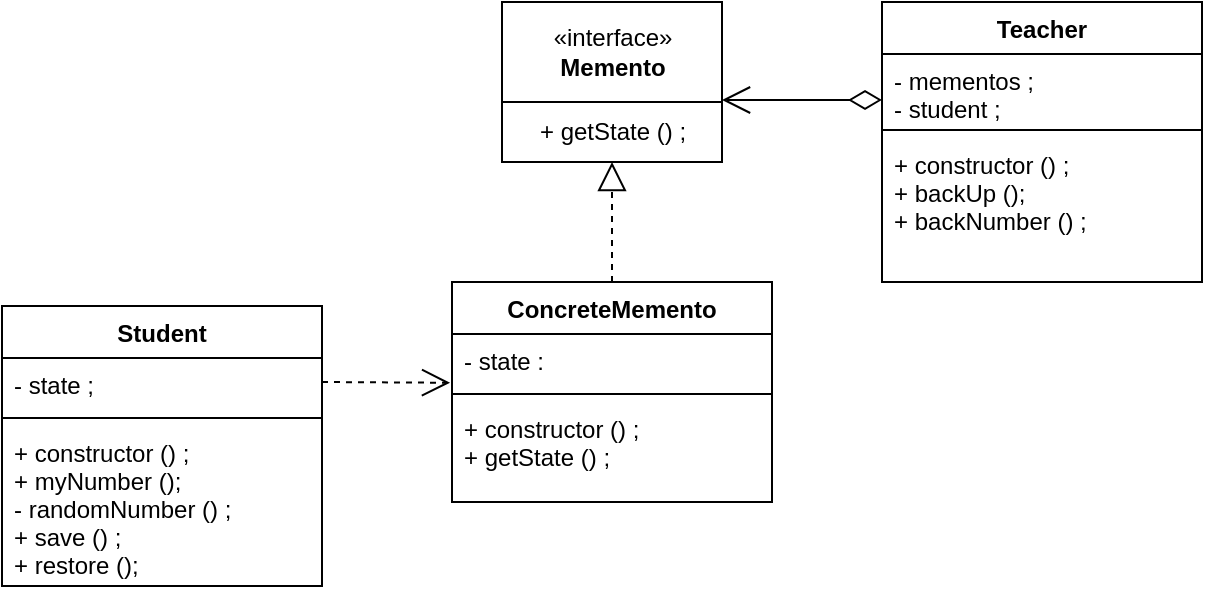<mxfile>
    <diagram id="oswJ5n2X6-mytMj0Nvci" name="Page-1">
        <mxGraphModel dx="864" dy="676" grid="0" gridSize="10" guides="1" tooltips="1" connect="1" arrows="1" fold="1" page="1" pageScale="1" pageWidth="827" pageHeight="1169" math="0" shadow="0">
            <root>
                <mxCell id="0"/>
                <mxCell id="1" parent="0"/>
                <mxCell id="2" value="«interface»&lt;br&gt;&lt;b&gt;Memento&lt;/b&gt;" style="html=1;" vertex="1" parent="1">
                    <mxGeometry x="327" y="121" width="110" height="50" as="geometry"/>
                </mxCell>
                <mxCell id="3" value="+ getState () ;" style="html=1;" vertex="1" parent="1">
                    <mxGeometry x="327" y="171" width="110" height="30" as="geometry"/>
                </mxCell>
                <mxCell id="4" value="ConcreteMemento" style="swimlane;fontStyle=1;align=center;verticalAlign=top;childLayout=stackLayout;horizontal=1;startSize=26;horizontalStack=0;resizeParent=1;resizeParentMax=0;resizeLast=0;collapsible=1;marginBottom=0;" vertex="1" parent="1">
                    <mxGeometry x="302" y="261" width="160" height="110" as="geometry"/>
                </mxCell>
                <mxCell id="5" value="- state :" style="text;strokeColor=none;fillColor=none;align=left;verticalAlign=top;spacingLeft=4;spacingRight=4;overflow=hidden;rotatable=0;points=[[0,0.5],[1,0.5]];portConstraint=eastwest;" vertex="1" parent="4">
                    <mxGeometry y="26" width="160" height="26" as="geometry"/>
                </mxCell>
                <mxCell id="6" value="" style="line;strokeWidth=1;fillColor=none;align=left;verticalAlign=middle;spacingTop=-1;spacingLeft=3;spacingRight=3;rotatable=0;labelPosition=right;points=[];portConstraint=eastwest;" vertex="1" parent="4">
                    <mxGeometry y="52" width="160" height="8" as="geometry"/>
                </mxCell>
                <mxCell id="7" value="+ constructor () ;&#10;+ getState () ;" style="text;strokeColor=none;fillColor=none;align=left;verticalAlign=top;spacingLeft=4;spacingRight=4;overflow=hidden;rotatable=0;points=[[0,0.5],[1,0.5]];portConstraint=eastwest;" vertex="1" parent="4">
                    <mxGeometry y="60" width="160" height="50" as="geometry"/>
                </mxCell>
                <mxCell id="8" value="" style="endArrow=block;dashed=1;endFill=0;endSize=12;html=1;entryX=0.5;entryY=1;entryDx=0;entryDy=0;exitX=0.5;exitY=0;exitDx=0;exitDy=0;" edge="1" parent="1" source="4" target="3">
                    <mxGeometry width="160" relative="1" as="geometry">
                        <mxPoint x="257" y="231" as="sourcePoint"/>
                        <mxPoint x="417" y="231" as="targetPoint"/>
                    </mxGeometry>
                </mxCell>
                <mxCell id="9" value="Teacher" style="swimlane;fontStyle=1;align=center;verticalAlign=top;childLayout=stackLayout;horizontal=1;startSize=26;horizontalStack=0;resizeParent=1;resizeParentMax=0;resizeLast=0;collapsible=1;marginBottom=0;" vertex="1" parent="1">
                    <mxGeometry x="517" y="121" width="160" height="140" as="geometry"/>
                </mxCell>
                <mxCell id="10" value="- mementos ;&#10;- student ;" style="text;strokeColor=none;fillColor=none;align=left;verticalAlign=top;spacingLeft=4;spacingRight=4;overflow=hidden;rotatable=0;points=[[0,0.5],[1,0.5]];portConstraint=eastwest;" vertex="1" parent="9">
                    <mxGeometry y="26" width="160" height="34" as="geometry"/>
                </mxCell>
                <mxCell id="11" value="" style="line;strokeWidth=1;fillColor=none;align=left;verticalAlign=middle;spacingTop=-1;spacingLeft=3;spacingRight=3;rotatable=0;labelPosition=right;points=[];portConstraint=eastwest;" vertex="1" parent="9">
                    <mxGeometry y="60" width="160" height="8" as="geometry"/>
                </mxCell>
                <mxCell id="12" value="+ constructor () ;&#10;+ backUp ();&#10;+ backNumber () ;" style="text;strokeColor=none;fillColor=none;align=left;verticalAlign=top;spacingLeft=4;spacingRight=4;overflow=hidden;rotatable=0;points=[[0,0.5],[1,0.5]];portConstraint=eastwest;" vertex="1" parent="9">
                    <mxGeometry y="68" width="160" height="72" as="geometry"/>
                </mxCell>
                <mxCell id="13" value="1" style="endArrow=open;html=1;endSize=12;startArrow=diamondThin;startSize=14;startFill=0;edgeStyle=orthogonalEdgeStyle;align=left;verticalAlign=bottom;textOpacity=0;" edge="1" parent="1">
                    <mxGeometry x="-1" y="100" relative="1" as="geometry">
                        <mxPoint x="517" y="170" as="sourcePoint"/>
                        <mxPoint x="437" y="170" as="targetPoint"/>
                        <mxPoint x="-100" y="90" as="offset"/>
                    </mxGeometry>
                </mxCell>
                <mxCell id="18" value="Student" style="swimlane;fontStyle=1;align=center;verticalAlign=top;childLayout=stackLayout;horizontal=1;startSize=26;horizontalStack=0;resizeParent=1;resizeParentMax=0;resizeLast=0;collapsible=1;marginBottom=0;" vertex="1" parent="1">
                    <mxGeometry x="77" y="273" width="160" height="140" as="geometry"/>
                </mxCell>
                <mxCell id="19" value="- state ;" style="text;strokeColor=none;fillColor=none;align=left;verticalAlign=top;spacingLeft=4;spacingRight=4;overflow=hidden;rotatable=0;points=[[0,0.5],[1,0.5]];portConstraint=eastwest;" vertex="1" parent="18">
                    <mxGeometry y="26" width="160" height="26" as="geometry"/>
                </mxCell>
                <mxCell id="20" value="" style="line;strokeWidth=1;fillColor=none;align=left;verticalAlign=middle;spacingTop=-1;spacingLeft=3;spacingRight=3;rotatable=0;labelPosition=right;points=[];portConstraint=eastwest;" vertex="1" parent="18">
                    <mxGeometry y="52" width="160" height="8" as="geometry"/>
                </mxCell>
                <mxCell id="21" value="+ constructor () ;&#10;+ myNumber ();&#10;- randomNumber () ;&#10;+ save () ;&#10;+ restore ();" style="text;strokeColor=none;fillColor=none;align=left;verticalAlign=top;spacingLeft=4;spacingRight=4;overflow=hidden;rotatable=0;points=[[0,0.5],[1,0.5]];portConstraint=eastwest;" vertex="1" parent="18">
                    <mxGeometry y="60" width="160" height="80" as="geometry"/>
                </mxCell>
                <mxCell id="22" value="" style="endArrow=open;endFill=1;endSize=12;html=1;entryX=-0.006;entryY=0.938;entryDx=0;entryDy=0;entryPerimeter=0;dashed=1;" edge="1" parent="1" target="5">
                    <mxGeometry width="160" relative="1" as="geometry">
                        <mxPoint x="237" y="311" as="sourcePoint"/>
                        <mxPoint x="297" y="311" as="targetPoint"/>
                    </mxGeometry>
                </mxCell>
            </root>
        </mxGraphModel>
    </diagram>
</mxfile>